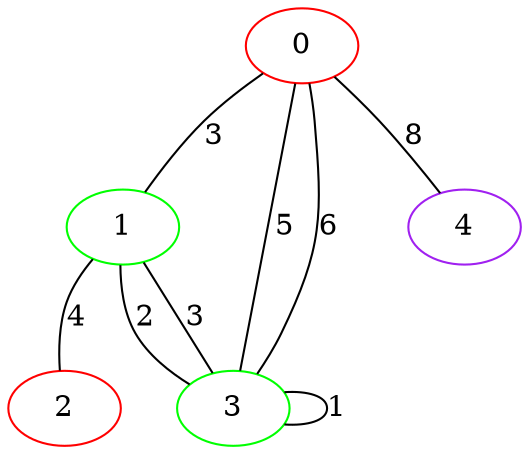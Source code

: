 graph "" {
0 [color=red, weight=1];
1 [color=green, weight=2];
2 [color=red, weight=1];
3 [color=green, weight=2];
4 [color=purple, weight=4];
0 -- 1  [key=0, label=3];
0 -- 3  [key=0, label=5];
0 -- 3  [key=1, label=6];
0 -- 4  [key=0, label=8];
1 -- 2  [key=0, label=4];
1 -- 3  [key=0, label=2];
1 -- 3  [key=1, label=3];
3 -- 3  [key=0, label=1];
}
